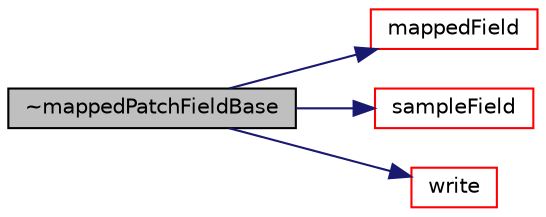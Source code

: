 digraph "~mappedPatchFieldBase"
{
  bgcolor="transparent";
  edge [fontname="Helvetica",fontsize="10",labelfontname="Helvetica",labelfontsize="10"];
  node [fontname="Helvetica",fontsize="10",shape=record];
  rankdir="LR";
  Node1 [label="~mappedPatchFieldBase",height=0.2,width=0.4,color="black", fillcolor="grey75", style="filled", fontcolor="black"];
  Node1 -> Node2 [color="midnightblue",fontsize="10",style="solid",fontname="Helvetica"];
  Node2 [label="mappedField",height=0.2,width=0.4,color="red",URL="$a01451.html#af85b5ce63e4be45def690103f387de9a",tooltip="Map sampleField onto *this patch. "];
  Node1 -> Node3 [color="midnightblue",fontsize="10",style="solid",fontname="Helvetica"];
  Node3 [label="sampleField",height=0.2,width=0.4,color="red",URL="$a01451.html#a52a383d6ceb6890dd47c569bc1028703",tooltip="Field to sample. Either on my or nbr mesh. "];
  Node1 -> Node4 [color="midnightblue",fontsize="10",style="solid",fontname="Helvetica"];
  Node4 [label="write",height=0.2,width=0.4,color="red",URL="$a01451.html#a0941061ad5a26be83b4107d05750ace6",tooltip="Write. "];
}
